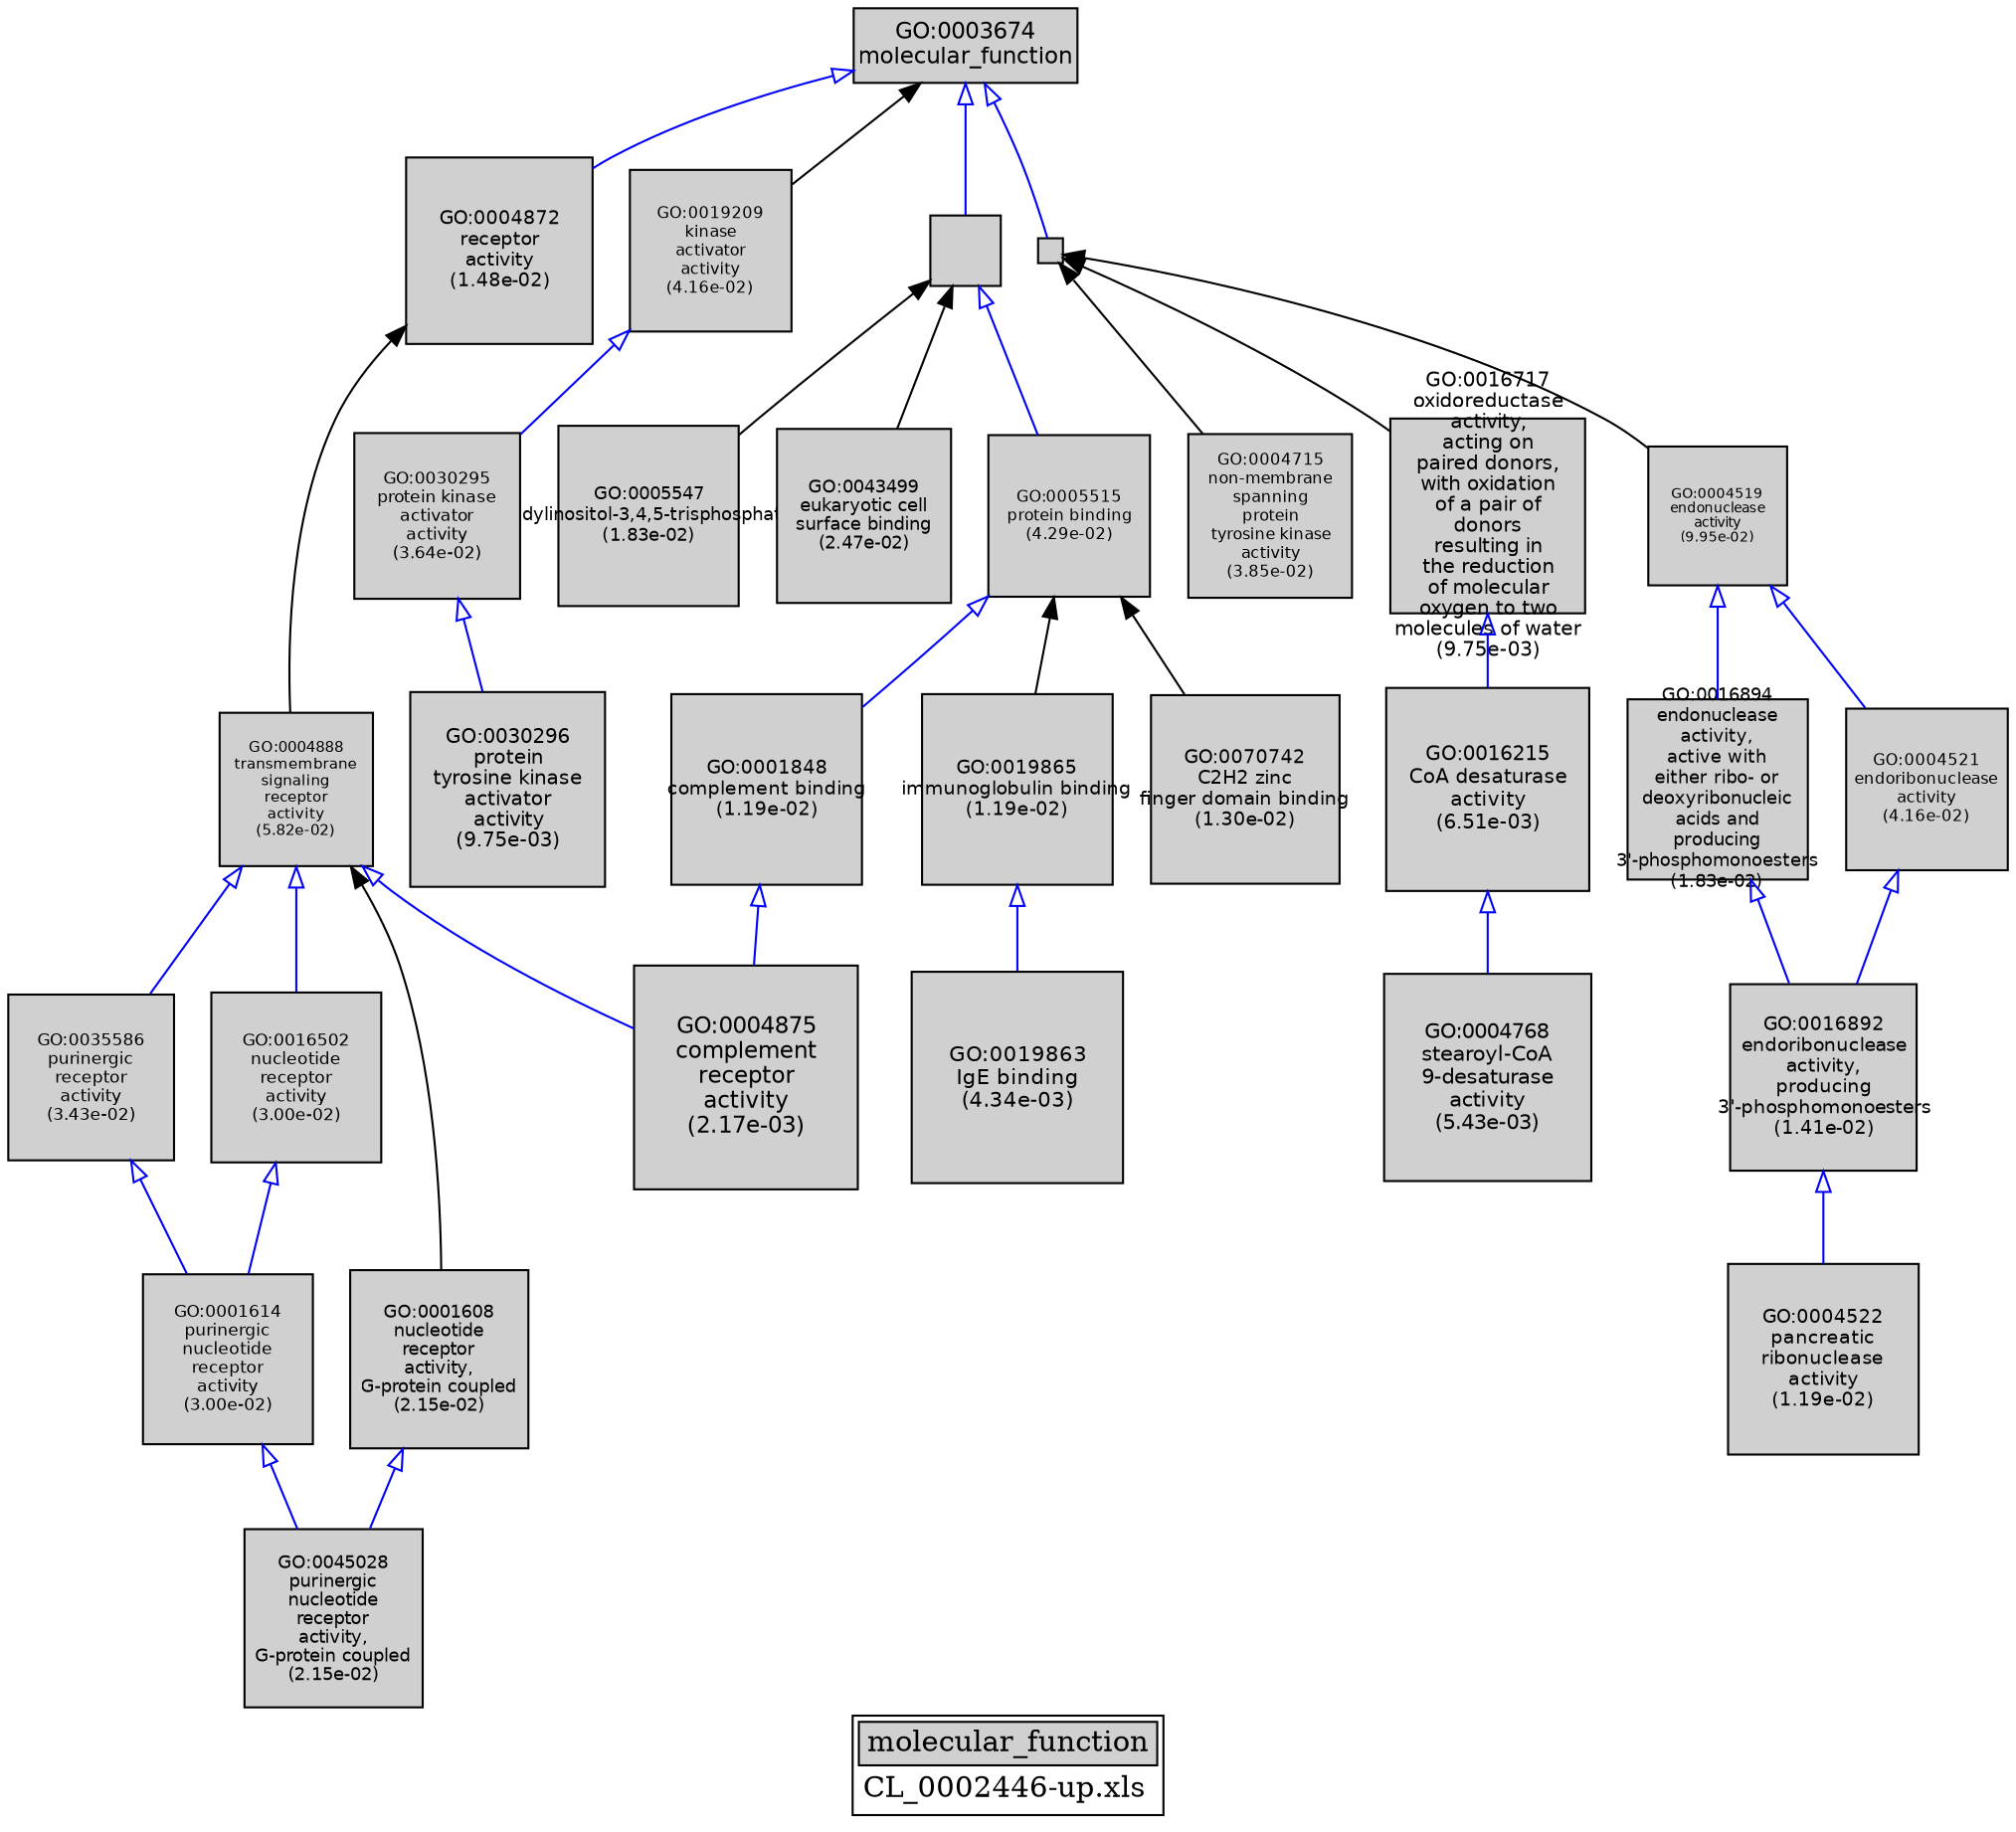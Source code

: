 digraph "molecular_function" {
graph [ bgcolor = "#FFFFFF", label = <<TABLE COLOR="black" BGCOLOR="white"><TR><TD COLSPAN="2" BGCOLOR="#D0D0D0"><FONT COLOR="black">molecular_function</FONT></TD></TR><TR><TD BORDER="0">CL_0002446-up.xls</TD></TR></TABLE>> ];
node [ fontname = "Helvetica" ];

subgraph "nodes" {

node [ style = "filled", fixedsize = "true", width = 1, shape = "box", fontsize = 9, fillcolor = "#D0D0D0", fontcolor = "black", color = "black" ];

"GO:0001848" [ URL = "#GO:0001848", label = <<TABLE BORDER="0"><TR><TD>GO:0001848<BR/>complement binding<BR/>(1.19e-02)</TD></TR></TABLE>>, width = 1.27627123013, shape = "box", fontsize = 9.18915285695, height = 1.27627123013 ];
"GO:0004875" [ URL = "#GO:0004875", label = <<TABLE BORDER="0"><TR><TD>GO:0004875<BR/>complement<BR/>receptor<BR/>activity<BR/>(2.17e-03)</TD></TR></TABLE>>, width = 1.5, shape = "box", fontsize = 10.8, height = 1.5 ];
"GO:0035586" [ URL = "#GO:0035586", label = <<TABLE BORDER="0"><TR><TD>GO:0035586<BR/>purinergic<BR/>receptor<BR/>activity<BR/>(3.43e-02)</TD></TR></TABLE>>, width = 1.11474160751, shape = "box", fontsize = 8.0261395741, height = 1.11474160751 ];
"GO:0004768" [ URL = "#GO:0004768", label = <<TABLE BORDER="0"><TR><TD>GO:0004768<BR/>stearoyl-CoA<BR/>9-desaturase<BR/>activity<BR/>(5.43e-03)</TD></TR></TABLE>>, width = 1.38412570746, shape = "box", fontsize = 9.96570509371, height = 1.38412570746 ];
"GO:0004715" [ URL = "#GO:0004715", label = <<TABLE BORDER="0"><TR><TD>GO:0004715<BR/>non-membrane<BR/>spanning<BR/>protein<BR/>tyrosine kinase<BR/>activity<BR/>(3.85e-02)</TD></TR></TABLE>>, width = 1.09560962864, shape = "box", fontsize = 7.88838932623, height = 1.09560962864 ];
"GO:0019865" [ URL = "#GO:0019865", label = <<TABLE BORDER="0"><TR><TD>GO:0019865<BR/>immunoglobulin binding<BR/>(1.19e-02)</TD></TR></TABLE>>, width = 1.27627123013, shape = "box", fontsize = 9.18915285695, height = 1.27627123013 ];
"GO:0016215" [ URL = "#GO:0016215", label = <<TABLE BORDER="0"><TR><TD>GO:0016215<BR/>CoA desaturase<BR/>activity<BR/>(6.51e-03)</TD></TR></TABLE>>, width = 1.35991962485, shape = "box", fontsize = 9.79142129892, height = 1.35991962485 ];
"GO:0016717" [ URL = "#GO:0016717", label = <<TABLE BORDER="0"><TR><TD>GO:0016717<BR/>oxidoreductase<BR/>activity,<BR/>acting on<BR/>paired donors,<BR/>with oxidation<BR/>of a pair of<BR/>donors<BR/>resulting in<BR/>the reduction<BR/>of molecular<BR/>oxygen to two<BR/>molecules of water<BR/>(9.75e-03)</TD></TR></TABLE>>, width = 1.30453381702, shape = "box", fontsize = 9.39264348257, height = 1.30453381702 ];
"GO:0003674" [ URL = "#GO:0003674", label = <<TABLE BORDER="0"><TR><TD>GO:0003674<BR/>molecular_function</TD></TR></TABLE>>, width = 1.5, shape = "box", fontsize = 10.8 ];
"GO:0016894" [ URL = "#GO:0016894", label = <<TABLE BORDER="0"><TR><TD>GO:0016894<BR/>endonuclease<BR/>activity,<BR/>active with<BR/>either ribo- or<BR/>deoxyribonucleic<BR/>acids and<BR/>producing<BR/>3'-phosphomonoesters<BR/>(1.83e-02)</TD></TR></TABLE>>, width = 1.21282582062, shape = "box", fontsize = 8.73234590845, height = 1.21282582062 ];
"GO:0005547" [ URL = "#GO:0005547", label = <<TABLE BORDER="0"><TR><TD>GO:0005547<BR/>phosphatidylinositol-3,4,5-trisphosphate binding<BR/>(1.83e-02)</TD></TR></TABLE>>, width = 1.21282582062, shape = "box", fontsize = 8.73234590845, height = 1.21282582062 ];
"GO:0004521" [ URL = "#GO:0004521", label = <<TABLE BORDER="0"><TR><TD>GO:0004521<BR/>endoribonuclease<BR/>activity<BR/>(4.16e-02)</TD></TR></TABLE>>, width = 1.08243901855, shape = "box", fontsize = 7.79356093358, height = 1.08243901855 ];
"GO:0004522" [ URL = "#GO:0004522", label = <<TABLE BORDER="0"><TR><TD>GO:0004522<BR/>pancreatic<BR/>ribonuclease<BR/>activity<BR/>(1.19e-02)</TD></TR></TABLE>>, width = 1.27627123013, shape = "box", fontsize = 9.18915285695, height = 1.27627123013 ];
"GO:0016892" [ URL = "#GO:0016892", label = <<TABLE BORDER="0"><TR><TD>GO:0016892<BR/>endoribonuclease<BR/>activity,<BR/>producing<BR/>3'-phosphomonoesters<BR/>(1.41e-02)</TD></TR></TABLE>>, width = 1.25228164477, shape = "box", fontsize = 9.01642784235, height = 1.25228164477 ];
"GO:0016502" [ URL = "#GO:0016502", label = <<TABLE BORDER="0"><TR><TD>GO:0016502<BR/>nucleotide<BR/>receptor<BR/>activity<BR/>(3.00e-02)</TD></TR></TABLE>>, width = 1.13608552695, shape = "box", fontsize = 8.17981579404, height = 1.13608552695 ];
"GO:0001614" [ URL = "#GO:0001614", label = <<TABLE BORDER="0"><TR><TD>GO:0001614<BR/>purinergic<BR/>nucleotide<BR/>receptor<BR/>activity<BR/>(3.00e-02)</TD></TR></TABLE>>, width = 1.13608552695, shape = "box", fontsize = 8.17981579404, height = 1.13608552695 ];
"GO:0030295" [ URL = "#GO:0030295", label = <<TABLE BORDER="0"><TR><TD>GO:0030295<BR/>protein kinase<BR/>activator<BR/>activity<BR/>(3.64e-02)</TD></TR></TABLE>>, width = 1.10493055669, shape = "box", fontsize = 7.95550000819, height = 1.10493055669 ];
"GO:0004888" [ URL = "#GO:0004888", label = <<TABLE BORDER="0"><TR><TD>GO:0004888<BR/>transmembrane<BR/>signaling<BR/>receptor<BR/>activity<BR/>(5.82e-02)</TD></TR></TABLE>>, width = 1.02418389387, shape = "box", fontsize = 7.37412403585, height = 1.02418389387 ];
"GO:0043499" [ URL = "#GO:0043499", label = <<TABLE BORDER="0"><TR><TD>GO:0043499<BR/>eukaryotic cell<BR/>surface binding<BR/>(2.47e-02)</TD></TR></TABLE>>, width = 1.16688784148, shape = "box", fontsize = 8.40159245868, height = 1.16688784148 ];
"GO:0004519" [ URL = "#GO:0004519", label = <<TABLE BORDER="0"><TR><TD>GO:0004519<BR/>endonuclease<BR/>activity<BR/>(9.95e-02)</TD></TR></TABLE>>, width = 0.923641449612, shape = "box", fontsize = 6.6502184372, height = 0.923641449612 ];
"GO:0004872" [ URL = "#GO:0004872", label = <<TABLE BORDER="0"><TR><TD>GO:0004872<BR/>receptor<BR/>activity<BR/>(1.48e-02)</TD></TR></TABLE>>, width = 1.24430288852, shape = "box", fontsize = 8.95898079737, height = 1.24430288852 ];
"GO:0019209" [ URL = "#GO:0019209", label = <<TABLE BORDER="0"><TR><TD>GO:0019209<BR/>kinase<BR/>activator<BR/>activity<BR/>(4.16e-02)</TD></TR></TABLE>>, width = 1.08243901855, shape = "box", fontsize = 7.79356093358, height = 1.08243901855 ];
"GO:0070742" [ URL = "#GO:0070742", label = <<TABLE BORDER="0"><TR><TD>GO:0070742<BR/>C2H2 zinc<BR/>finger domain binding<BR/>(1.30e-02)</TD></TR></TABLE>>, width = 1.26382983084, shape = "box", fontsize = 9.09957478204, height = 1.26382983084 ];
"GO:0005488" [ URL = "#GO:0005488", label = "", width = 0.478912152391, shape = "box", height = 0.478912152391 ];
"GO:0001608" [ URL = "#GO:0001608", label = <<TABLE BORDER="0"><TR><TD>GO:0001608<BR/>nucleotide<BR/>receptor<BR/>activity,<BR/>G-protein coupled<BR/>(2.15e-02)</TD></TR></TABLE>>, width = 1.18833075171, shape = "box", fontsize = 8.55598141235, height = 1.18833075171 ];
"GO:0045028" [ URL = "#GO:0045028", label = <<TABLE BORDER="0"><TR><TD>GO:0045028<BR/>purinergic<BR/>nucleotide<BR/>receptor<BR/>activity,<BR/>G-protein coupled<BR/>(2.15e-02)</TD></TR></TABLE>>, width = 1.18833075171, shape = "box", fontsize = 8.55598141235, height = 1.18833075171 ];
"GO:0030296" [ URL = "#GO:0030296", label = <<TABLE BORDER="0"><TR><TD>GO:0030296<BR/>protein<BR/>tyrosine kinase<BR/>activator<BR/>activity<BR/>(9.75e-03)</TD></TR></TABLE>>, width = 1.30453381702, shape = "box", fontsize = 9.39264348257, height = 1.30453381702 ];
"GO:0005515" [ URL = "#GO:0005515", label = <<TABLE BORDER="0"><TR><TD>GO:0005515<BR/>protein binding<BR/>(4.29e-02)</TD></TR></TABLE>>, width = 1.07706225462, shape = "box", fontsize = 7.75484823327, height = 1.07706225462 ];
"GO:0019863" [ URL = "#GO:0019863", label = <<TABLE BORDER="0"><TR><TD>GO:0019863<BR/>IgE binding<BR/>(4.34e-03)</TD></TR></TABLE>>, width = 1.4132021496, shape = "box", fontsize = 10.1750554771, height = 1.4132021496 ];
"GO:0003824" [ URL = "#GO:0003824", label = "", width = 0.170521957757, shape = "box", height = 0.170521957757 ];
}
subgraph "edges" {


edge [ dir = "back", weight = 1 ];
subgraph "regulates" {


edge [ color = "cyan", arrowtail = "none" ];
subgraph "positive" {


edge [ color = "green", arrowtail = "vee" ];
}
subgraph "negative" {


edge [ color = "red", arrowtail = "tee" ];
}
}
subgraph "part_of" {


edge [ color = "purple", arrowtail = "diamond", weight = 2.5 ];
}
subgraph "is_a" {


edge [ color = "blue", arrowtail = "empty", weight = 5.0 ];
"GO:0001614" -> "GO:0045028";
"GO:0035586" -> "GO:0001614";
"GO:0004888" -> "GO:0035586";
"GO:0003674" -> "GO:0003824";
"GO:0005515" -> "GO:0001848";
"GO:0004519" -> "GO:0016894";
"GO:0001608" -> "GO:0045028";
"GO:0016502" -> "GO:0001614";
"GO:0030295" -> "GO:0030296";
"GO:0004888" -> "GO:0016502";
"GO:0003674" -> "GO:0005488";
"GO:0001848" -> "GO:0004875";
"GO:0016215" -> "GO:0004768";
"GO:0016892" -> "GO:0004522";
"GO:0004521" -> "GO:0016892";
"GO:0016894" -> "GO:0016892";
"GO:0004888" -> "GO:0004875";
"GO:0003674" -> "GO:0004872";
"GO:0016717" -> "GO:0016215";
"GO:0019209" -> "GO:0030295";
"GO:0004519" -> "GO:0004521";
"GO:0019865" -> "GO:0019863";
"GO:0005488" -> "GO:0005515";
}
"GO:0005515" -> "GO:0019865";
"GO:0003674" -> "GO:0019209";
"GO:0004872" -> "GO:0004888";
"GO:0003824" -> "GO:0004519";
"GO:0005488" -> "GO:0043499";
"GO:0005488" -> "GO:0005547";
"GO:0003824" -> "GO:0004715";
"GO:0003824" -> "GO:0016717";
"GO:0005515" -> "GO:0070742";
"GO:0004888" -> "GO:0001608";
}
}
